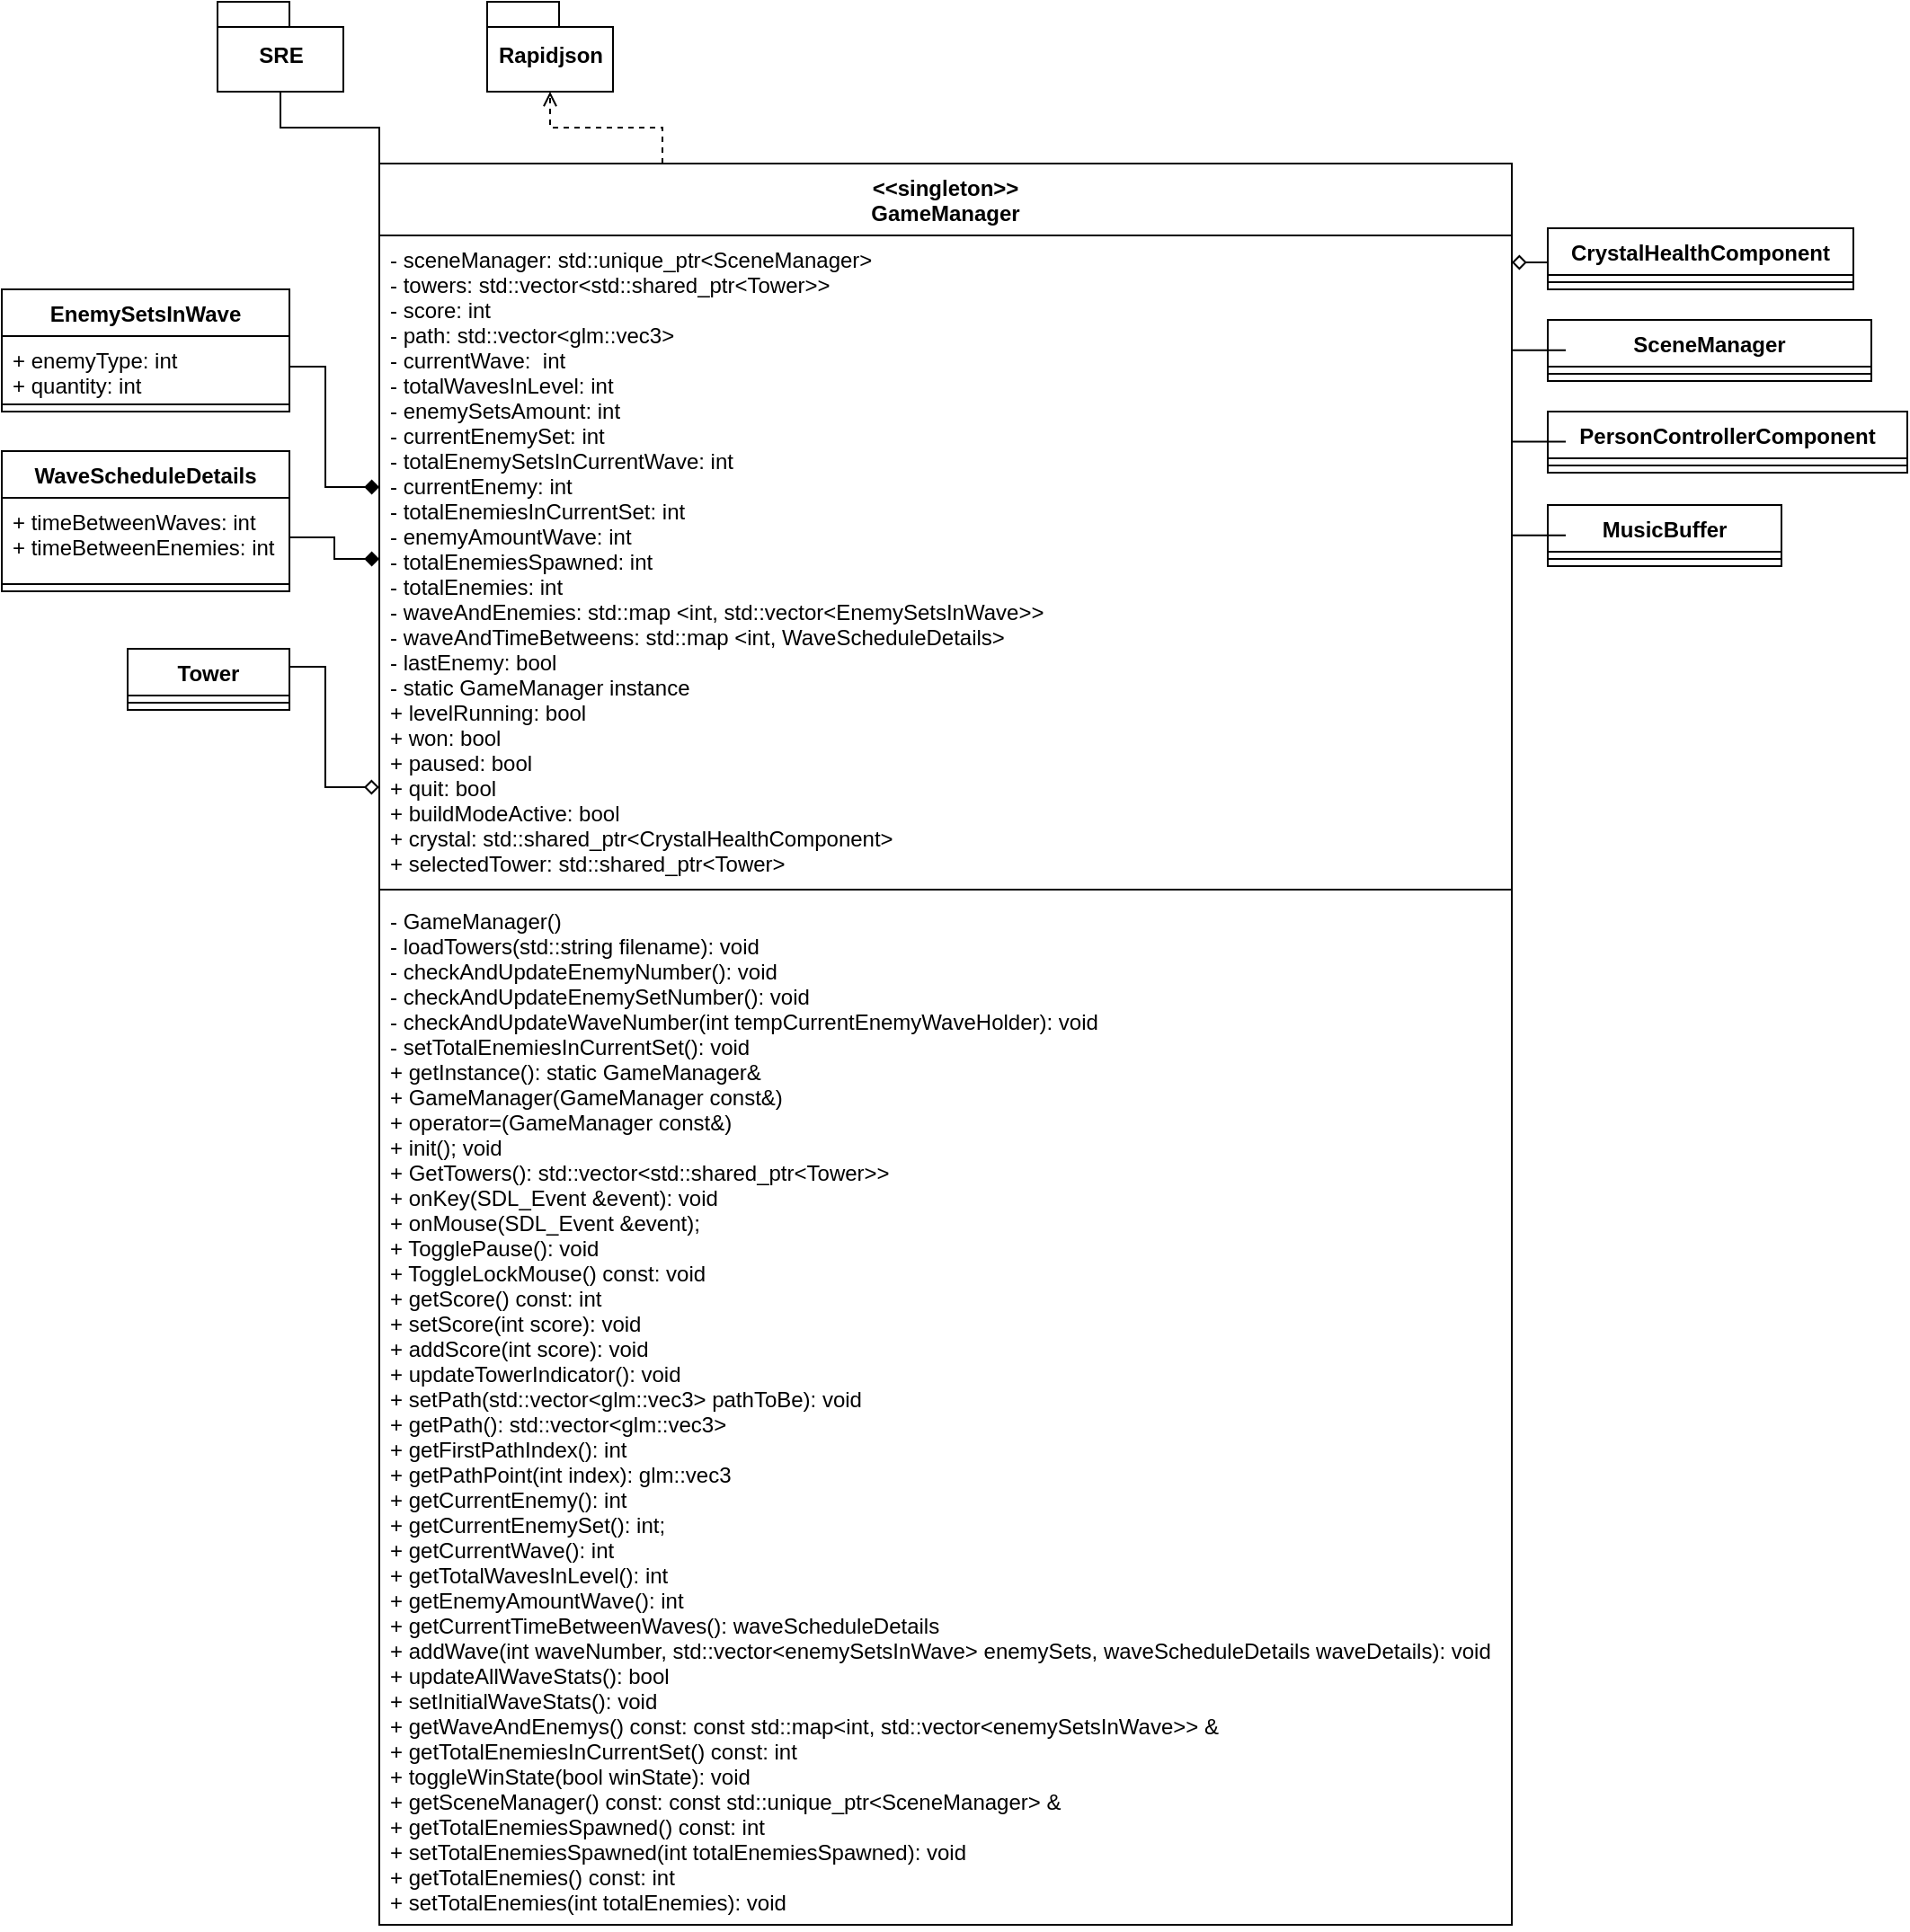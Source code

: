 <mxfile version="14.1.8" type="device"><diagram id="9o5L5kz7zA5E0DYMCOmu" name="Page-1"><mxGraphModel dx="2370" dy="2539" grid="1" gridSize="10" guides="1" tooltips="1" connect="1" arrows="1" fold="1" page="1" pageScale="1" pageWidth="827" pageHeight="1169" math="0" shadow="0"><root><mxCell id="0"/><mxCell id="1" parent="0"/><mxCell id="rpkBlCkcJUHs-0ZMb97X-36" style="edgeStyle=orthogonalEdgeStyle;rounded=0;orthogonalLoop=1;jettySize=auto;html=1;exitX=0;exitY=0;exitDx=0;exitDy=0;endArrow=none;endFill=0;" parent="1" source="rpkBlCkcJUHs-0ZMb97X-9" target="rpkBlCkcJUHs-0ZMb97X-35" edge="1"><mxGeometry relative="1" as="geometry"/></mxCell><mxCell id="rpkBlCkcJUHs-0ZMb97X-47" style="edgeStyle=orthogonalEdgeStyle;rounded=0;orthogonalLoop=1;jettySize=auto;html=1;exitX=0.25;exitY=0;exitDx=0;exitDy=0;entryX=0.5;entryY=1;entryDx=0;entryDy=0;entryPerimeter=0;endArrow=open;endFill=0;dashed=1;" parent="1" source="rpkBlCkcJUHs-0ZMb97X-9" target="rpkBlCkcJUHs-0ZMb97X-46" edge="1"><mxGeometry relative="1" as="geometry"/></mxCell><mxCell id="rpkBlCkcJUHs-0ZMb97X-9" value="&lt;&lt;singleton&gt;&gt;&#10;GameManager" style="swimlane;fontStyle=1;align=center;verticalAlign=top;childLayout=stackLayout;horizontal=1;startSize=40;horizontalStack=0;resizeParent=1;resizeParentMax=0;resizeLast=0;collapsible=1;marginBottom=0;" parent="1" vertex="1"><mxGeometry x="380" y="40" width="630" height="980" as="geometry"/></mxCell><mxCell id="rpkBlCkcJUHs-0ZMb97X-10" value="- sceneManager: std::unique_ptr&lt;SceneManager&gt;&#10;- towers: std::vector&lt;std::shared_ptr&lt;Tower&gt;&gt; &#10;- score: int &#10;- path: std::vector&lt;glm::vec3&gt; &#10;- currentWave:  int &#10;- totalWavesInLevel: int &#10;- enemySetsAmount: int &#10;- currentEnemySet: int &#10;- totalEnemySetsInCurrentWave: int&#10;- currentEnemy: int &#10;- totalEnemiesInCurrentSet: int &#10;- enemyAmountWave: int &#10;- totalEnemiesSpawned: int&#10;- totalEnemies: int&#10;- waveAndEnemies: std::map &lt;int, std::vector&lt;EnemySetsInWave&gt;&gt;&#10;- waveAndTimeBetweens: std::map &lt;int, WaveScheduleDetails&gt; &#10;- lastEnemy: bool&#10;- static GameManager instance&#10;+ levelRunning: bool &#10;+ won: bool&#10;+ paused: bool &#10;+ quit: bool &#10;+ buildModeActive: bool&#10;+ crystal: std::shared_ptr&lt;CrystalHealthComponent&gt;&#10;+ selectedTower: std::shared_ptr&lt;Tower&gt; " style="text;strokeColor=none;fillColor=none;align=left;verticalAlign=top;spacingLeft=4;spacingRight=4;overflow=hidden;rotatable=0;points=[[0,0.5],[1,0.5]];portConstraint=eastwest;" parent="rpkBlCkcJUHs-0ZMb97X-9" vertex="1"><mxGeometry y="40" width="630" height="360" as="geometry"/></mxCell><mxCell id="rpkBlCkcJUHs-0ZMb97X-11" value="" style="line;strokeWidth=1;fillColor=none;align=left;verticalAlign=middle;spacingTop=-1;spacingLeft=3;spacingRight=3;rotatable=0;labelPosition=right;points=[];portConstraint=eastwest;" parent="rpkBlCkcJUHs-0ZMb97X-9" vertex="1"><mxGeometry y="400" width="630" height="8" as="geometry"/></mxCell><mxCell id="rpkBlCkcJUHs-0ZMb97X-12" value="- GameManager()&#10;- loadTowers(std::string filename): void &#10;- checkAndUpdateEnemyNumber(): void &#10;- checkAndUpdateEnemySetNumber(): void &#10;- checkAndUpdateWaveNumber(int tempCurrentEnemyWaveHolder): void &#10;- setTotalEnemiesInCurrentSet(): void &#10;+ getInstance(): static GameManager&amp;&#10;+ GameManager(GameManager const&amp;)&#10;+ operator=(GameManager const&amp;)&#10;+ init(); void &#10;+ GetTowers(): std::vector&lt;std::shared_ptr&lt;Tower&gt;&gt;&#10;+ onKey(SDL_Event &amp;event): void &#10;+ onMouse(SDL_Event &amp;event);&#10;+ TogglePause(): void &#10;+ ToggleLockMouse() const: void &#10;+ getScore() const: int &#10;+ setScore(int score): void &#10;+ addScore(int score): void &#10;+ updateTowerIndicator(): void&#10;+ setPath(std::vector&lt;glm::vec3&gt; pathToBe): void&#10;+ getPath(): std::vector&lt;glm::vec3&gt; &#10;+ getFirstPathIndex(): int&#10;+ getPathPoint(int index): glm::vec3 &#10;+ getCurrentEnemy(): int&#10;+ getCurrentEnemySet(): int;&#10;+ getCurrentWave(): int&#10;+ getTotalWavesInLevel(): int&#10;+ getEnemyAmountWave(): int&#10;+ getCurrentTimeBetweenWaves(): waveScheduleDetails &#10;+ addWave(int waveNumber, std::vector&lt;enemySetsInWave&gt; enemySets, waveScheduleDetails waveDetails): void &#10;+ updateAllWaveStats(): bool &#10;+ setInitialWaveStats(): void &#10;+ getWaveAndEnemys() const: const std::map&lt;int, std::vector&lt;enemySetsInWave&gt;&gt; &amp;&#10;+ getTotalEnemiesInCurrentSet() const: int &#10;+ toggleWinState(bool winState): void &#10;+ getSceneManager() const: const std::unique_ptr&lt;SceneManager&gt; &amp;&#10;+ getTotalEnemiesSpawned() const: int&#10;+ setTotalEnemiesSpawned(int totalEnemiesSpawned): void &#10;+ getTotalEnemies() const: int &#10;+ setTotalEnemies(int totalEnemies): void " style="text;strokeColor=none;fillColor=none;align=left;verticalAlign=top;spacingLeft=4;spacingRight=4;overflow=hidden;rotatable=0;points=[[0,0.5],[1,0.5]];portConstraint=eastwest;" parent="rpkBlCkcJUHs-0ZMb97X-9" vertex="1"><mxGeometry y="408" width="630" height="572" as="geometry"/></mxCell><mxCell id="rpkBlCkcJUHs-0ZMb97X-21" style="edgeStyle=orthogonalEdgeStyle;rounded=0;orthogonalLoop=1;jettySize=auto;html=1;exitX=1;exitY=0.5;exitDx=0;exitDy=0;endArrow=diamond;endFill=1;" parent="1" source="rpkBlCkcJUHs-0ZMb97X-14" edge="1"><mxGeometry relative="1" as="geometry"><mxPoint x="380" y="220" as="targetPoint"/><Array as="points"><mxPoint x="350" y="153"/><mxPoint x="350" y="220"/><mxPoint x="380" y="220"/></Array></mxGeometry></mxCell><mxCell id="rpkBlCkcJUHs-0ZMb97X-13" value="EnemySetsInWave" style="swimlane;fontStyle=1;align=center;verticalAlign=top;childLayout=stackLayout;horizontal=1;startSize=26;horizontalStack=0;resizeParent=1;resizeParentMax=0;resizeLast=0;collapsible=1;marginBottom=0;" parent="1" vertex="1"><mxGeometry x="170" y="110" width="160" height="68" as="geometry"/></mxCell><mxCell id="rpkBlCkcJUHs-0ZMb97X-14" value="+ enemyType: int&#10;+ quantity: int" style="text;strokeColor=none;fillColor=none;align=left;verticalAlign=top;spacingLeft=4;spacingRight=4;overflow=hidden;rotatable=0;points=[[0,0.5],[1,0.5]];portConstraint=eastwest;" parent="rpkBlCkcJUHs-0ZMb97X-13" vertex="1"><mxGeometry y="26" width="160" height="34" as="geometry"/></mxCell><mxCell id="rpkBlCkcJUHs-0ZMb97X-15" value="" style="line;strokeWidth=1;fillColor=none;align=left;verticalAlign=middle;spacingTop=-1;spacingLeft=3;spacingRight=3;rotatable=0;labelPosition=right;points=[];portConstraint=eastwest;" parent="rpkBlCkcJUHs-0ZMb97X-13" vertex="1"><mxGeometry y="60" width="160" height="8" as="geometry"/></mxCell><mxCell id="rpkBlCkcJUHs-0ZMb97X-22" style="edgeStyle=orthogonalEdgeStyle;rounded=0;orthogonalLoop=1;jettySize=auto;html=1;exitX=1;exitY=0.5;exitDx=0;exitDy=0;entryX=0;entryY=0.5;entryDx=0;entryDy=0;endArrow=diamond;endFill=1;" parent="1" source="rpkBlCkcJUHs-0ZMb97X-18" target="rpkBlCkcJUHs-0ZMb97X-10" edge="1"><mxGeometry relative="1" as="geometry"/></mxCell><mxCell id="rpkBlCkcJUHs-0ZMb97X-17" value="WaveScheduleDetails" style="swimlane;fontStyle=1;align=center;verticalAlign=top;childLayout=stackLayout;horizontal=1;startSize=26;horizontalStack=0;resizeParent=1;resizeParentMax=0;resizeLast=0;collapsible=1;marginBottom=0;" parent="1" vertex="1"><mxGeometry x="170" y="200" width="160" height="78" as="geometry"/></mxCell><mxCell id="rpkBlCkcJUHs-0ZMb97X-18" value="+ timeBetweenWaves: int &#10;+ timeBetweenEnemies: int " style="text;strokeColor=none;fillColor=none;align=left;verticalAlign=top;spacingLeft=4;spacingRight=4;overflow=hidden;rotatable=0;points=[[0,0.5],[1,0.5]];portConstraint=eastwest;" parent="rpkBlCkcJUHs-0ZMb97X-17" vertex="1"><mxGeometry y="26" width="160" height="44" as="geometry"/></mxCell><mxCell id="rpkBlCkcJUHs-0ZMb97X-19" value="" style="line;strokeWidth=1;fillColor=none;align=left;verticalAlign=middle;spacingTop=-1;spacingLeft=3;spacingRight=3;rotatable=0;labelPosition=right;points=[];portConstraint=eastwest;" parent="rpkBlCkcJUHs-0ZMb97X-17" vertex="1"><mxGeometry y="70" width="160" height="8" as="geometry"/></mxCell><mxCell id="rpkBlCkcJUHs-0ZMb97X-23" value="SceneManager" style="swimlane;fontStyle=1;align=center;verticalAlign=top;childLayout=stackLayout;horizontal=1;startSize=26;horizontalStack=0;resizeParent=1;resizeParentMax=0;resizeLast=0;collapsible=1;marginBottom=0;" parent="1" vertex="1"><mxGeometry x="1030" y="127" width="180" height="34" as="geometry"/></mxCell><mxCell id="rpkBlCkcJUHs-0ZMb97X-25" value="" style="line;strokeWidth=1;fillColor=none;align=left;verticalAlign=middle;spacingTop=-1;spacingLeft=3;spacingRight=3;rotatable=0;labelPosition=right;points=[];portConstraint=eastwest;" parent="rpkBlCkcJUHs-0ZMb97X-23" vertex="1"><mxGeometry y="26" width="180" height="8" as="geometry"/></mxCell><mxCell id="rpkBlCkcJUHs-0ZMb97X-27" value="CrystalHealthComponent" style="swimlane;fontStyle=1;align=center;verticalAlign=top;childLayout=stackLayout;horizontal=1;startSize=26;horizontalStack=0;resizeParent=1;resizeParentMax=0;resizeLast=0;collapsible=1;marginBottom=0;" parent="1" vertex="1"><mxGeometry x="1030" y="76" width="170" height="34" as="geometry"/></mxCell><mxCell id="rpkBlCkcJUHs-0ZMb97X-29" value="" style="line;strokeWidth=1;fillColor=none;align=left;verticalAlign=middle;spacingTop=-1;spacingLeft=3;spacingRight=3;rotatable=0;labelPosition=right;points=[];portConstraint=eastwest;" parent="rpkBlCkcJUHs-0ZMb97X-27" vertex="1"><mxGeometry y="26" width="170" height="8" as="geometry"/></mxCell><mxCell id="rpkBlCkcJUHs-0ZMb97X-31" value="Tower" style="swimlane;fontStyle=1;align=center;verticalAlign=top;childLayout=stackLayout;horizontal=1;startSize=26;horizontalStack=0;resizeParent=1;resizeParentMax=0;resizeLast=0;collapsible=1;marginBottom=0;" parent="1" vertex="1"><mxGeometry x="240" y="310" width="90" height="34" as="geometry"/></mxCell><mxCell id="rpkBlCkcJUHs-0ZMb97X-33" value="" style="line;strokeWidth=1;fillColor=none;align=left;verticalAlign=middle;spacingTop=-1;spacingLeft=3;spacingRight=3;rotatable=0;labelPosition=right;points=[];portConstraint=eastwest;" parent="rpkBlCkcJUHs-0ZMb97X-31" vertex="1"><mxGeometry y="26" width="90" height="8" as="geometry"/></mxCell><mxCell id="rpkBlCkcJUHs-0ZMb97X-35" value="SRE" style="shape=folder;fontStyle=1;spacingTop=10;tabWidth=40;tabHeight=14;tabPosition=left;html=1;" parent="1" vertex="1"><mxGeometry x="290" y="-50" width="70" height="50" as="geometry"/></mxCell><mxCell id="rpkBlCkcJUHs-0ZMb97X-38" value="PersonControllerComponent" style="swimlane;fontStyle=1;align=center;verticalAlign=top;childLayout=stackLayout;horizontal=1;startSize=26;horizontalStack=0;resizeParent=1;resizeParentMax=0;resizeLast=0;collapsible=1;marginBottom=0;" parent="1" vertex="1"><mxGeometry x="1030" y="178" width="200" height="34" as="geometry"/></mxCell><mxCell id="rpkBlCkcJUHs-0ZMb97X-40" value="" style="line;strokeWidth=1;fillColor=none;align=left;verticalAlign=middle;spacingTop=-1;spacingLeft=3;spacingRight=3;rotatable=0;labelPosition=right;points=[];portConstraint=eastwest;" parent="rpkBlCkcJUHs-0ZMb97X-38" vertex="1"><mxGeometry y="26" width="200" height="8" as="geometry"/></mxCell><mxCell id="rpkBlCkcJUHs-0ZMb97X-46" value="Rapidjson" style="shape=folder;fontStyle=1;spacingTop=10;tabWidth=40;tabHeight=14;tabPosition=left;html=1;" parent="1" vertex="1"><mxGeometry x="440" y="-50" width="70" height="50" as="geometry"/></mxCell><mxCell id="rpkBlCkcJUHs-0ZMb97X-48" value="MusicBuffer" style="swimlane;fontStyle=1;align=center;verticalAlign=top;childLayout=stackLayout;horizontal=1;startSize=26;horizontalStack=0;resizeParent=1;resizeParentMax=0;resizeLast=0;collapsible=1;marginBottom=0;fillColor=#FFFFFF;" parent="1" vertex="1"><mxGeometry x="1030" y="230" width="130" height="34" as="geometry"/></mxCell><mxCell id="rpkBlCkcJUHs-0ZMb97X-50" value="" style="line;strokeWidth=1;fillColor=none;align=left;verticalAlign=middle;spacingTop=-1;spacingLeft=3;spacingRight=3;rotatable=0;labelPosition=right;points=[];portConstraint=eastwest;" parent="rpkBlCkcJUHs-0ZMb97X-48" vertex="1"><mxGeometry y="26" width="130" height="8" as="geometry"/></mxCell><mxCell id="rpkBlCkcJUHs-0ZMb97X-52" style="edgeStyle=orthogonalEdgeStyle;rounded=0;orthogonalLoop=1;jettySize=auto;html=1;entryX=0;entryY=0.25;entryDx=0;entryDy=0;endArrow=none;endFill=0;startArrow=diamond;startFill=0;" parent="1" target="rpkBlCkcJUHs-0ZMb97X-27" edge="1"><mxGeometry relative="1" as="geometry"><mxPoint x="1010" y="95" as="sourcePoint"/><Array as="points"><mxPoint x="1010" y="95"/><mxPoint x="1030" y="95"/></Array></mxGeometry></mxCell><mxCell id="2PTBFNwCK70pfMRhjONA-5" style="edgeStyle=orthogonalEdgeStyle;rounded=0;orthogonalLoop=1;jettySize=auto;html=1;exitX=1;exitY=0.5;exitDx=0;exitDy=0;endArrow=diamond;endFill=0;" edge="1" parent="1"><mxGeometry relative="1" as="geometry"><mxPoint x="329.94" y="320" as="sourcePoint"/><mxPoint x="379.94" y="387" as="targetPoint"/><Array as="points"><mxPoint x="349.94" y="320"/><mxPoint x="349.94" y="387"/><mxPoint x="379.94" y="387"/></Array></mxGeometry></mxCell><mxCell id="2PTBFNwCK70pfMRhjONA-6" value="" style="endArrow=none;html=1;entryX=0;entryY=0.5;entryDx=0;entryDy=0;" edge="1" parent="1"><mxGeometry width="50" height="50" relative="1" as="geometry"><mxPoint x="1010" y="194.8" as="sourcePoint"/><mxPoint x="1040" y="194.8" as="targetPoint"/></mxGeometry></mxCell><mxCell id="2PTBFNwCK70pfMRhjONA-7" value="" style="endArrow=none;html=1;entryX=0;entryY=0.5;entryDx=0;entryDy=0;" edge="1" parent="1"><mxGeometry width="50" height="50" relative="1" as="geometry"><mxPoint x="1010" y="246.83" as="sourcePoint"/><mxPoint x="1040" y="246.83" as="targetPoint"/></mxGeometry></mxCell><mxCell id="2PTBFNwCK70pfMRhjONA-8" value="" style="endArrow=none;html=1;entryX=0;entryY=0.5;entryDx=0;entryDy=0;" edge="1" parent="1"><mxGeometry width="50" height="50" relative="1" as="geometry"><mxPoint x="1010" y="143.83" as="sourcePoint"/><mxPoint x="1040" y="143.83" as="targetPoint"/></mxGeometry></mxCell></root></mxGraphModel></diagram></mxfile>